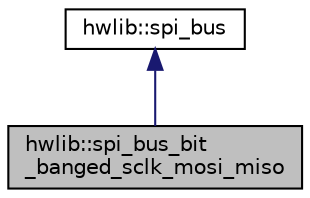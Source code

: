 digraph "hwlib::spi_bus_bit_banged_sclk_mosi_miso"
{
  edge [fontname="Helvetica",fontsize="10",labelfontname="Helvetica",labelfontsize="10"];
  node [fontname="Helvetica",fontsize="10",shape=record];
  Node0 [label="hwlib::spi_bus_bit\l_banged_sclk_mosi_miso",height=0.2,width=0.4,color="black", fillcolor="grey75", style="filled", fontcolor="black"];
  Node1 -> Node0 [dir="back",color="midnightblue",fontsize="10",style="solid"];
  Node1 [label="hwlib::spi_bus",height=0.2,width=0.4,color="black", fillcolor="white", style="filled",URL="$classhwlib_1_1spi__bus.html",tooltip="This class abstracts the interface of a master to a SPI bus. "];
}
